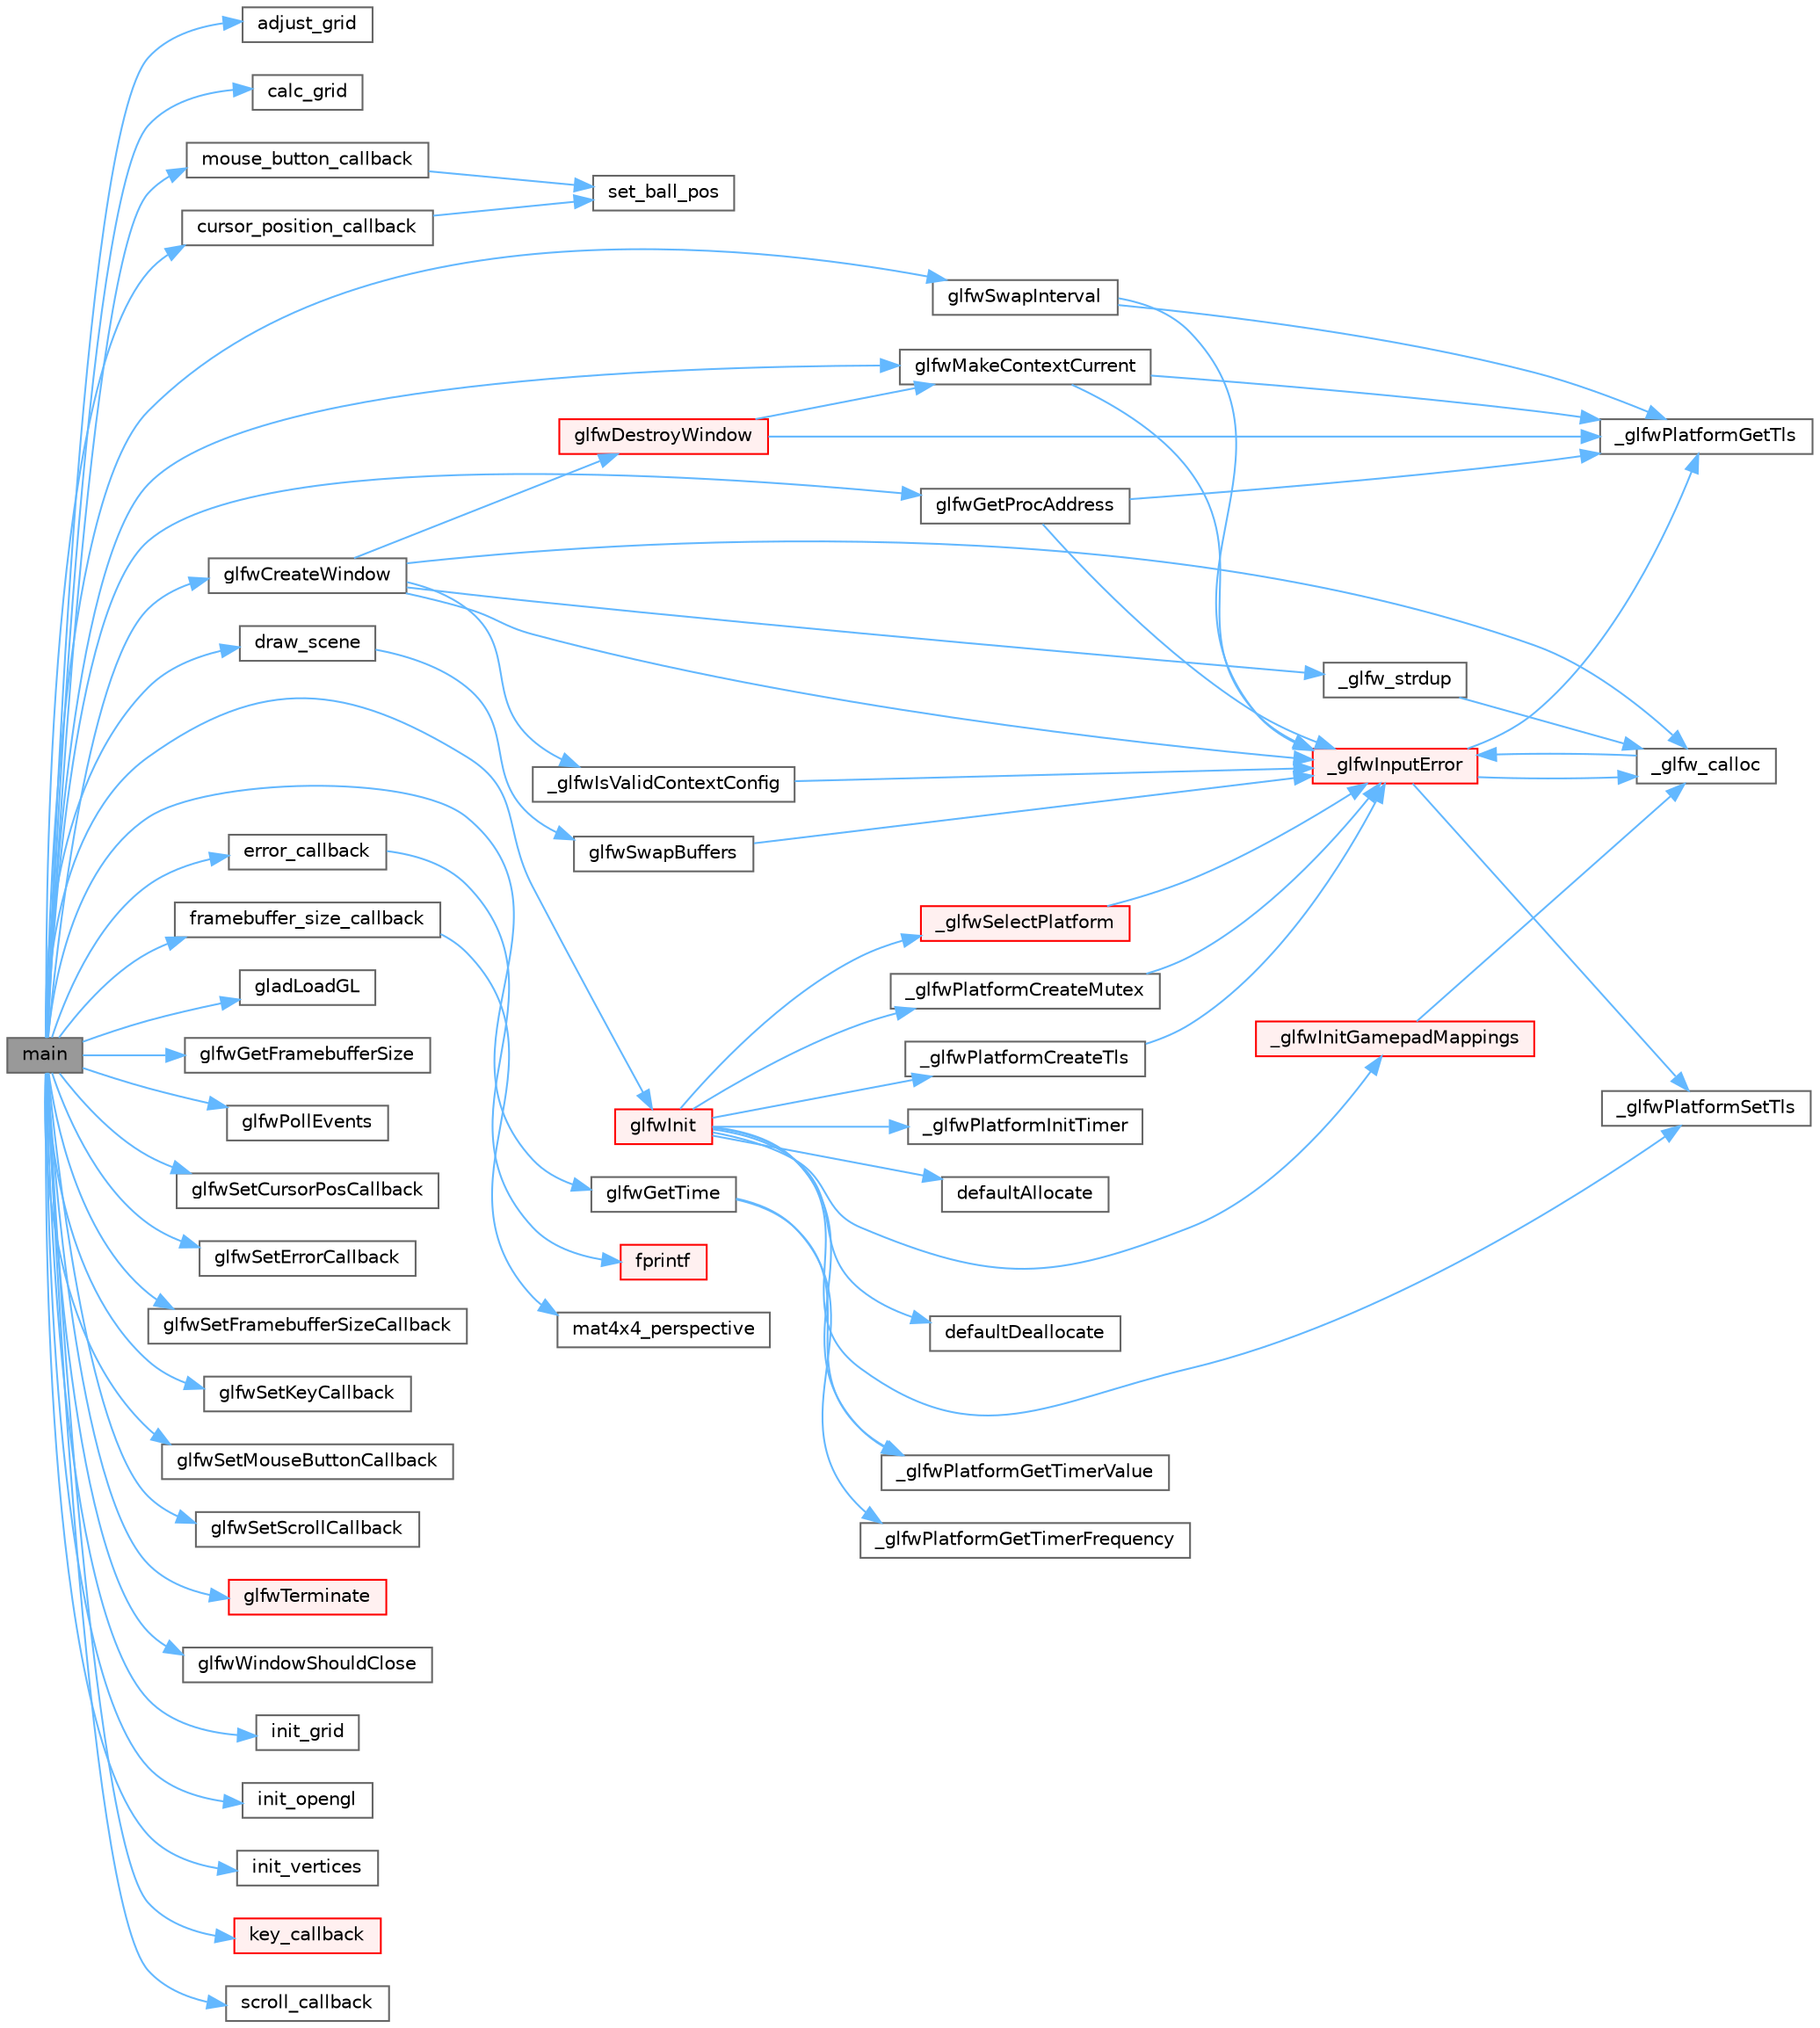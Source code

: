 digraph "main"
{
 // LATEX_PDF_SIZE
  bgcolor="transparent";
  edge [fontname=Helvetica,fontsize=10,labelfontname=Helvetica,labelfontsize=10];
  node [fontname=Helvetica,fontsize=10,shape=box,height=0.2,width=0.4];
  rankdir="LR";
  Node1 [id="Node000001",label="main",height=0.2,width=0.4,color="gray40", fillcolor="grey60", style="filled", fontcolor="black",tooltip=" "];
  Node1 -> Node2 [id="edge1_Node000001_Node000002",color="steelblue1",style="solid",tooltip=" "];
  Node2 [id="Node000002",label="adjust_grid",height=0.2,width=0.4,color="grey40", fillcolor="white", style="filled",URL="$wave_8c.html#a59b9ad3ad093089c64996013be9541c7",tooltip=" "];
  Node1 -> Node3 [id="edge2_Node000001_Node000003",color="steelblue1",style="solid",tooltip=" "];
  Node3 [id="Node000003",label="calc_grid",height=0.2,width=0.4,color="grey40", fillcolor="white", style="filled",URL="$wave_8c.html#a60caf84ae85662ac67ab2dfd0da1be89",tooltip=" "];
  Node1 -> Node4 [id="edge3_Node000001_Node000004",color="steelblue1",style="solid",tooltip=" "];
  Node4 [id="Node000004",label="cursor_position_callback",height=0.2,width=0.4,color="grey40", fillcolor="white", style="filled",URL="$boing_8c.html#ab5fb5502317b46f9cecd6379f2ecd210",tooltip=" "];
  Node4 -> Node5 [id="edge4_Node000004_Node000005",color="steelblue1",style="solid",tooltip=" "];
  Node5 [id="Node000005",label="set_ball_pos",height=0.2,width=0.4,color="grey40", fillcolor="white", style="filled",URL="$boing_8c.html#a6f309a461624865bd1bb295abe41ea02",tooltip=" "];
  Node1 -> Node6 [id="edge5_Node000001_Node000006",color="steelblue1",style="solid",tooltip=" "];
  Node6 [id="Node000006",label="draw_scene",height=0.2,width=0.4,color="grey40", fillcolor="white", style="filled",URL="$wave_8c.html#ae370908c38c53e0cad194f03f73aac96",tooltip=" "];
  Node6 -> Node7 [id="edge6_Node000006_Node000007",color="steelblue1",style="solid",tooltip=" "];
  Node7 [id="Node000007",label="glfwSwapBuffers",height=0.2,width=0.4,color="grey40", fillcolor="white", style="filled",URL="$group__window.html#gafb827800eedbfcbc97b1e5408df668d7",tooltip="Swaps the front and back buffers of the specified window."];
  Node7 -> Node8 [id="edge7_Node000007_Node000008",color="steelblue1",style="solid",tooltip=" "];
  Node8 [id="Node000008",label="_glfwInputError",height=0.2,width=0.4,color="red", fillcolor="#FFF0F0", style="filled",URL="$glfw_2src_2init_8c.html#a3287b282ec57a4a89127ae51f49f10f5",tooltip=" "];
  Node8 -> Node9 [id="edge8_Node000008_Node000009",color="steelblue1",style="solid",tooltip=" "];
  Node9 [id="Node000009",label="_glfw_calloc",height=0.2,width=0.4,color="grey40", fillcolor="white", style="filled",URL="$glfw_2src_2init_8c.html#a88a6e01ef5c1245a6d2a5e62b02e5678",tooltip=" "];
  Node9 -> Node8 [id="edge9_Node000009_Node000008",color="steelblue1",style="solid",tooltip=" "];
  Node8 -> Node10 [id="edge10_Node000008_Node000010",color="steelblue1",style="solid",tooltip=" "];
  Node10 [id="Node000010",label="_glfwPlatformGetTls",height=0.2,width=0.4,color="grey40", fillcolor="white", style="filled",URL="$posix__thread_8c.html#a7d2f6e8ecd2e06f2e86d9446d642bd00",tooltip=" "];
  Node8 -> Node12 [id="edge11_Node000008_Node000012",color="steelblue1",style="solid",tooltip=" "];
  Node12 [id="Node000012",label="_glfwPlatformSetTls",height=0.2,width=0.4,color="grey40", fillcolor="white", style="filled",URL="$posix__thread_8c.html#a302f48b6d4dba6b3579449d8a43cfae7",tooltip=" "];
  Node1 -> Node14 [id="edge12_Node000001_Node000014",color="steelblue1",style="solid",tooltip=" "];
  Node14 [id="Node000014",label="error_callback",height=0.2,width=0.4,color="grey40", fillcolor="white", style="filled",URL="$heightmap_8c.html#a6e6d1771a9242858811be0a3569838fa",tooltip=" "];
  Node14 -> Node15 [id="edge13_Node000014_Node000015",color="steelblue1",style="solid",tooltip=" "];
  Node15 [id="Node000015",label="fprintf",height=0.2,width=0.4,color="red", fillcolor="#FFF0F0", style="filled",URL="$printf_8h.html#a9f315126362cae9675de1642105e631e",tooltip=" "];
  Node1 -> Node48 [id="edge14_Node000001_Node000048",color="steelblue1",style="solid",tooltip=" "];
  Node48 [id="Node000048",label="framebuffer_size_callback",height=0.2,width=0.4,color="grey40", fillcolor="white", style="filled",URL="$wave_8c.html#a5180f7bf2b71421af837035824a8c8ac",tooltip=" "];
  Node48 -> Node49 [id="edge15_Node000048_Node000049",color="steelblue1",style="solid",tooltip=" "];
  Node49 [id="Node000049",label="mat4x4_perspective",height=0.2,width=0.4,color="grey40", fillcolor="white", style="filled",URL="$linmath_8h.html#a94145cd87abb64ac311b7937f5b822b6",tooltip=" "];
  Node1 -> Node50 [id="edge16_Node000001_Node000050",color="steelblue1",style="solid",tooltip=" "];
  Node50 [id="Node000050",label="gladLoadGL",height=0.2,width=0.4,color="grey40", fillcolor="white", style="filled",URL="$gl_8h.html#a7994567e82772589f6e507f74300bac0",tooltip=" "];
  Node1 -> Node51 [id="edge17_Node000001_Node000051",color="steelblue1",style="solid",tooltip=" "];
  Node51 [id="Node000051",label="glfwCreateWindow",height=0.2,width=0.4,color="grey40", fillcolor="white", style="filled",URL="$group__window.html#gaaccd00fafe81e2db94e8cdf55721e055",tooltip="Creates a window and its associated context."];
  Node51 -> Node9 [id="edge18_Node000051_Node000009",color="steelblue1",style="solid",tooltip=" "];
  Node51 -> Node52 [id="edge19_Node000051_Node000052",color="steelblue1",style="solid",tooltip=" "];
  Node52 [id="Node000052",label="_glfw_strdup",height=0.2,width=0.4,color="grey40", fillcolor="white", style="filled",URL="$glfw_2src_2init_8c.html#af725e1f466a710a1fc590ff3726f1151",tooltip=" "];
  Node52 -> Node9 [id="edge20_Node000052_Node000009",color="steelblue1",style="solid",tooltip=" "];
  Node51 -> Node8 [id="edge21_Node000051_Node000008",color="steelblue1",style="solid",tooltip=" "];
  Node51 -> Node53 [id="edge22_Node000051_Node000053",color="steelblue1",style="solid",tooltip=" "];
  Node53 [id="Node000053",label="_glfwIsValidContextConfig",height=0.2,width=0.4,color="grey40", fillcolor="white", style="filled",URL="$context_8c.html#a659c5d5b0cd359304004700d16a76954",tooltip=" "];
  Node53 -> Node8 [id="edge23_Node000053_Node000008",color="steelblue1",style="solid",tooltip=" "];
  Node51 -> Node54 [id="edge24_Node000051_Node000054",color="steelblue1",style="solid",tooltip=" "];
  Node54 [id="Node000054",label="glfwDestroyWindow",height=0.2,width=0.4,color="red", fillcolor="#FFF0F0", style="filled",URL="$group__window.html#ga806747476b7247d292be3711c323ea10",tooltip="Destroys the specified window and its context."];
  Node54 -> Node10 [id="edge25_Node000054_Node000010",color="steelblue1",style="solid",tooltip=" "];
  Node54 -> Node56 [id="edge26_Node000054_Node000056",color="steelblue1",style="solid",tooltip=" "];
  Node56 [id="Node000056",label="glfwMakeContextCurrent",height=0.2,width=0.4,color="grey40", fillcolor="white", style="filled",URL="$group__context.html#gafd76c93e15ec8b0b90506a9936a46185",tooltip="Makes the context of the specified window current for the calling thread."];
  Node56 -> Node8 [id="edge27_Node000056_Node000008",color="steelblue1",style="solid",tooltip=" "];
  Node56 -> Node10 [id="edge28_Node000056_Node000010",color="steelblue1",style="solid",tooltip=" "];
  Node1 -> Node57 [id="edge29_Node000001_Node000057",color="steelblue1",style="solid",tooltip=" "];
  Node57 [id="Node000057",label="glfwGetFramebufferSize",height=0.2,width=0.4,color="grey40", fillcolor="white", style="filled",URL="$group__window.html#gaf7d17f3534b4b6dc9a6f905e3a240b7e",tooltip="Retrieves the size of the framebuffer of the specified window."];
  Node1 -> Node58 [id="edge30_Node000001_Node000058",color="steelblue1",style="solid",tooltip=" "];
  Node58 [id="Node000058",label="glfwGetProcAddress",height=0.2,width=0.4,color="grey40", fillcolor="white", style="filled",URL="$group__context.html#ga0e8af175218929615c16e74938c10f2a",tooltip="Returns the address of the specified function for the current context."];
  Node58 -> Node8 [id="edge31_Node000058_Node000008",color="steelblue1",style="solid",tooltip=" "];
  Node58 -> Node10 [id="edge32_Node000058_Node000010",color="steelblue1",style="solid",tooltip=" "];
  Node1 -> Node59 [id="edge33_Node000001_Node000059",color="steelblue1",style="solid",tooltip=" "];
  Node59 [id="Node000059",label="glfwGetTime",height=0.2,width=0.4,color="grey40", fillcolor="white", style="filled",URL="$group__input.html#ga03d4a1039b8662c71eeb40beea8cb622",tooltip="Returns the GLFW time."];
  Node59 -> Node60 [id="edge34_Node000059_Node000060",color="steelblue1",style="solid",tooltip=" "];
  Node60 [id="Node000060",label="_glfwPlatformGetTimerFrequency",height=0.2,width=0.4,color="grey40", fillcolor="white", style="filled",URL="$posix__time_8c.html#ab3fe69b1eec5554114fe774623a15137",tooltip=" "];
  Node59 -> Node61 [id="edge35_Node000059_Node000061",color="steelblue1",style="solid",tooltip=" "];
  Node61 [id="Node000061",label="_glfwPlatformGetTimerValue",height=0.2,width=0.4,color="grey40", fillcolor="white", style="filled",URL="$posix__time_8c.html#a5ee7e09b380d3afdd3c2738b726a2a6e",tooltip=" "];
  Node1 -> Node62 [id="edge36_Node000001_Node000062",color="steelblue1",style="solid",tooltip=" "];
  Node62 [id="Node000062",label="glfwInit",height=0.2,width=0.4,color="red", fillcolor="#FFF0F0", style="filled",URL="$group__init.html#gab41771f0215a2e0afb4cf1cf98082d40",tooltip="Initializes the GLFW library."];
  Node62 -> Node63 [id="edge37_Node000062_Node000063",color="steelblue1",style="solid",tooltip=" "];
  Node63 [id="Node000063",label="_glfwInitGamepadMappings",height=0.2,width=0.4,color="red", fillcolor="#FFF0F0", style="filled",URL="$input_8c.html#a1dab257a37caa6b39cfe9924c2487db6",tooltip=" "];
  Node63 -> Node9 [id="edge38_Node000063_Node000009",color="steelblue1",style="solid",tooltip=" "];
  Node62 -> Node65 [id="edge39_Node000062_Node000065",color="steelblue1",style="solid",tooltip=" "];
  Node65 [id="Node000065",label="_glfwPlatformCreateMutex",height=0.2,width=0.4,color="grey40", fillcolor="white", style="filled",URL="$posix__thread_8c.html#a6c5f30449fe62f561c9b01f839ec0438",tooltip=" "];
  Node65 -> Node8 [id="edge40_Node000065_Node000008",color="steelblue1",style="solid",tooltip=" "];
  Node62 -> Node66 [id="edge41_Node000062_Node000066",color="steelblue1",style="solid",tooltip=" "];
  Node66 [id="Node000066",label="_glfwPlatformCreateTls",height=0.2,width=0.4,color="grey40", fillcolor="white", style="filled",URL="$posix__thread_8c.html#afad94d57290ac85fbece14f93c41754f",tooltip=" "];
  Node66 -> Node8 [id="edge42_Node000066_Node000008",color="steelblue1",style="solid",tooltip=" "];
  Node62 -> Node61 [id="edge43_Node000062_Node000061",color="steelblue1",style="solid",tooltip=" "];
  Node62 -> Node67 [id="edge44_Node000062_Node000067",color="steelblue1",style="solid",tooltip=" "];
  Node67 [id="Node000067",label="_glfwPlatformInitTimer",height=0.2,width=0.4,color="grey40", fillcolor="white", style="filled",URL="$posix__time_8c.html#a6029c1379e357d7b4e8836e1c1ad2fa2",tooltip=" "];
  Node62 -> Node12 [id="edge45_Node000062_Node000012",color="steelblue1",style="solid",tooltip=" "];
  Node62 -> Node68 [id="edge46_Node000062_Node000068",color="steelblue1",style="solid",tooltip=" "];
  Node68 [id="Node000068",label="_glfwSelectPlatform",height=0.2,width=0.4,color="red", fillcolor="#FFF0F0", style="filled",URL="$platform_8c.html#ac0e7d5f9c3735b1959f87e959b90ce53",tooltip=" "];
  Node68 -> Node8 [id="edge47_Node000068_Node000008",color="steelblue1",style="solid",tooltip=" "];
  Node62 -> Node200 [id="edge48_Node000062_Node000200",color="steelblue1",style="solid",tooltip=" "];
  Node200 [id="Node000200",label="defaultAllocate",height=0.2,width=0.4,color="grey40", fillcolor="white", style="filled",URL="$glfw_2src_2init_8c.html#a84bc7140bca4ebe2e32016f87e1a3e19",tooltip=" "];
  Node62 -> Node201 [id="edge49_Node000062_Node000201",color="steelblue1",style="solid",tooltip=" "];
  Node201 [id="Node000201",label="defaultDeallocate",height=0.2,width=0.4,color="grey40", fillcolor="white", style="filled",URL="$glfw_2src_2init_8c.html#a81fde93f12ddf3ac12ffec825358ef9b",tooltip=" "];
  Node1 -> Node56 [id="edge50_Node000001_Node000056",color="steelblue1",style="solid",tooltip=" "];
  Node1 -> Node210 [id="edge51_Node000001_Node000210",color="steelblue1",style="solid",tooltip=" "];
  Node210 [id="Node000210",label="glfwPollEvents",height=0.2,width=0.4,color="grey40", fillcolor="white", style="filled",URL="$group__window.html#ga872d16e4c77f58c0436f356255920cfc",tooltip="Processes all pending events."];
  Node1 -> Node211 [id="edge52_Node000001_Node000211",color="steelblue1",style="solid",tooltip=" "];
  Node211 [id="Node000211",label="glfwSetCursorPosCallback",height=0.2,width=0.4,color="grey40", fillcolor="white", style="filled",URL="$group__input.html#ga74124d0eff27040fd10e4df9e17d129c",tooltip="Sets the cursor position callback."];
  Node1 -> Node212 [id="edge53_Node000001_Node000212",color="steelblue1",style="solid",tooltip=" "];
  Node212 [id="Node000212",label="glfwSetErrorCallback",height=0.2,width=0.4,color="grey40", fillcolor="white", style="filled",URL="$group__init.html#ga746e2757d069eaea423349aca6ae097a",tooltip="Sets the error callback."];
  Node1 -> Node213 [id="edge54_Node000001_Node000213",color="steelblue1",style="solid",tooltip=" "];
  Node213 [id="Node000213",label="glfwSetFramebufferSizeCallback",height=0.2,width=0.4,color="grey40", fillcolor="white", style="filled",URL="$group__window.html#ga41d69f9f263d7b33ea03cf58772b4ea0",tooltip="Sets the framebuffer resize callback for the specified window."];
  Node1 -> Node214 [id="edge55_Node000001_Node000214",color="steelblue1",style="solid",tooltip=" "];
  Node214 [id="Node000214",label="glfwSetKeyCallback",height=0.2,width=0.4,color="grey40", fillcolor="white", style="filled",URL="$group__input.html#gaa4cbcb81b939b8800e44cea971ddae47",tooltip="Sets the key callback."];
  Node1 -> Node215 [id="edge56_Node000001_Node000215",color="steelblue1",style="solid",tooltip=" "];
  Node215 [id="Node000215",label="glfwSetMouseButtonCallback",height=0.2,width=0.4,color="grey40", fillcolor="white", style="filled",URL="$group__input.html#gab8f17646f43cdca14e5095512618fdf6",tooltip="Sets the mouse button callback."];
  Node1 -> Node216 [id="edge57_Node000001_Node000216",color="steelblue1",style="solid",tooltip=" "];
  Node216 [id="Node000216",label="glfwSetScrollCallback",height=0.2,width=0.4,color="grey40", fillcolor="white", style="filled",URL="$group__input.html#gaa786b59f19ad8525d251cda8e0d7d29b",tooltip="Sets the scroll callback."];
  Node1 -> Node217 [id="edge58_Node000001_Node000217",color="steelblue1",style="solid",tooltip=" "];
  Node217 [id="Node000217",label="glfwSwapInterval",height=0.2,width=0.4,color="grey40", fillcolor="white", style="filled",URL="$group__context.html#ga12a595c06947cec4967c6e1f14210a8a",tooltip="Sets the swap interval for the current context."];
  Node217 -> Node8 [id="edge59_Node000217_Node000008",color="steelblue1",style="solid",tooltip=" "];
  Node217 -> Node10 [id="edge60_Node000217_Node000010",color="steelblue1",style="solid",tooltip=" "];
  Node1 -> Node218 [id="edge61_Node000001_Node000218",color="steelblue1",style="solid",tooltip=" "];
  Node218 [id="Node000218",label="glfwTerminate",height=0.2,width=0.4,color="red", fillcolor="#FFF0F0", style="filled",URL="$group__init.html#gafd90e6fd4819ea9e22e5e739519a6504",tooltip="Terminates the GLFW library."];
  Node1 -> Node219 [id="edge62_Node000001_Node000219",color="steelblue1",style="solid",tooltip=" "];
  Node219 [id="Node000219",label="glfwWindowShouldClose",height=0.2,width=0.4,color="grey40", fillcolor="white", style="filled",URL="$group__window.html#gaa6162f67dfa38b8beda2fea623649332",tooltip="Checks the close flag of the specified window."];
  Node1 -> Node220 [id="edge63_Node000001_Node000220",color="steelblue1",style="solid",tooltip=" "];
  Node220 [id="Node000220",label="init_grid",height=0.2,width=0.4,color="grey40", fillcolor="white", style="filled",URL="$wave_8c.html#a61e20756921c698158edcbde49ec1230",tooltip=" "];
  Node1 -> Node221 [id="edge64_Node000001_Node000221",color="steelblue1",style="solid",tooltip=" "];
  Node221 [id="Node000221",label="init_opengl",height=0.2,width=0.4,color="grey40", fillcolor="white", style="filled",URL="$wave_8c.html#a100d8d4de0ba1cb930db3b54ccc92894",tooltip=" "];
  Node1 -> Node222 [id="edge65_Node000001_Node000222",color="steelblue1",style="solid",tooltip=" "];
  Node222 [id="Node000222",label="init_vertices",height=0.2,width=0.4,color="grey40", fillcolor="white", style="filled",URL="$wave_8c.html#a903a28082e3bfadf6a7b1fd0be8d4909",tooltip=" "];
  Node1 -> Node223 [id="edge66_Node000001_Node000223",color="steelblue1",style="solid",tooltip=" "];
  Node223 [id="Node000223",label="key_callback",height=0.2,width=0.4,color="red", fillcolor="#FFF0F0", style="filled",URL="$boing_8c.html#a286930f4e8ede059b83ff6eafa2ff718",tooltip=" "];
  Node1 -> Node230 [id="edge67_Node000001_Node000230",color="steelblue1",style="solid",tooltip=" "];
  Node230 [id="Node000230",label="mouse_button_callback",height=0.2,width=0.4,color="grey40", fillcolor="white", style="filled",URL="$boing_8c.html#a5515d805e76ce6728de3c0dc5e187c86",tooltip=" "];
  Node230 -> Node5 [id="edge68_Node000230_Node000005",color="steelblue1",style="solid",tooltip=" "];
  Node1 -> Node231 [id="edge69_Node000001_Node000231",color="steelblue1",style="solid",tooltip=" "];
  Node231 [id="Node000231",label="scroll_callback",height=0.2,width=0.4,color="grey40", fillcolor="white", style="filled",URL="$wave_8c.html#a6bec52479312a11696798b50140f227d",tooltip=" "];
}
